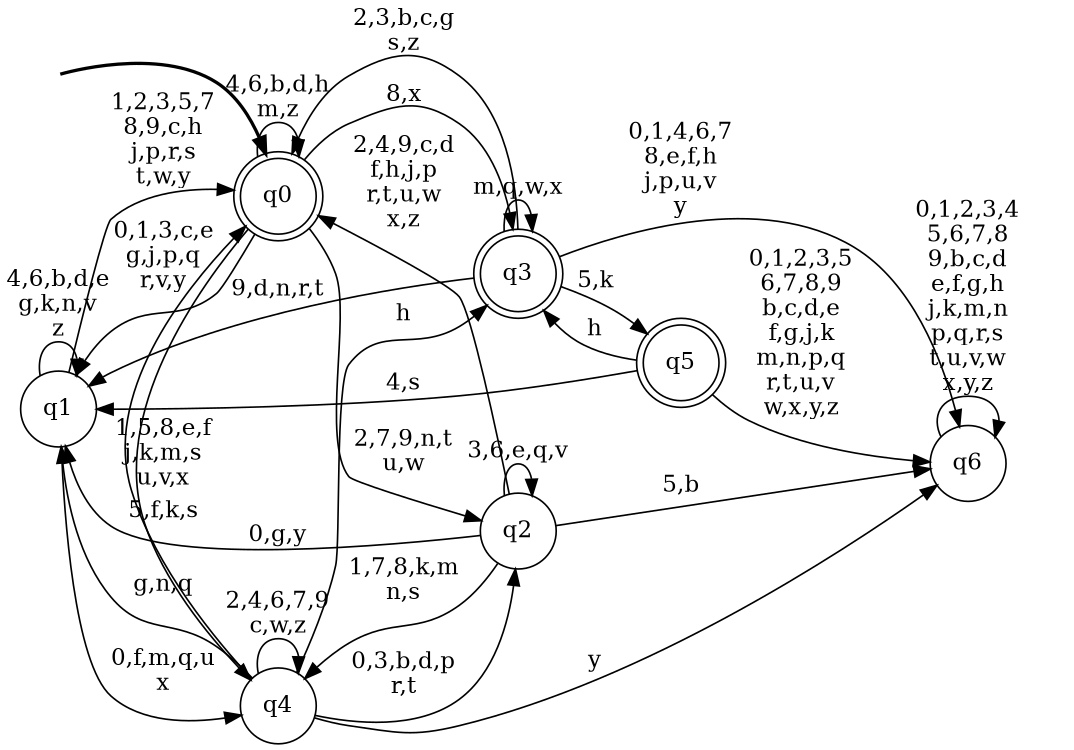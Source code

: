 digraph BlueStar {
__start0 [style = invis, shape = none, label = "", width = 0, height = 0];

rankdir=LR;
size="8,5";

s0 [style="rounded,filled", color="black", fillcolor="white" shape="doublecircle", label="q0"];
s1 [style="filled", color="black", fillcolor="white" shape="circle", label="q1"];
s2 [style="filled", color="black", fillcolor="white" shape="circle", label="q2"];
s3 [style="rounded,filled", color="black", fillcolor="white" shape="doublecircle", label="q3"];
s4 [style="filled", color="black", fillcolor="white" shape="circle", label="q4"];
s5 [style="rounded,filled", color="black", fillcolor="white" shape="doublecircle", label="q5"];
s6 [style="filled", color="black", fillcolor="white" shape="circle", label="q6"];
subgraph cluster_main { 
	graph [pad=".75", ranksep="0.15", nodesep="0.15"];
	 style=invis; 
	__start0 -> s0 [penwidth=2];
}
s0 -> s0 [label="4,6,b,d,h\nm,z"];
s0 -> s1 [label="0,1,3,c,e\ng,j,p,q\nr,v,y"];
s0 -> s2 [label="2,7,9,n,t\nu,w"];
s0 -> s3 [label="8,x"];
s0 -> s4 [label="5,f,k,s"];
s1 -> s0 [label="1,2,3,5,7\n8,9,c,h\nj,p,r,s\nt,w,y"];
s1 -> s1 [label="4,6,b,d,e\ng,k,n,v\nz"];
s1 -> s4 [label="0,f,m,q,u\nx"];
s2 -> s0 [label="2,4,9,c,d\nf,h,j,p\nr,t,u,w\nx,z"];
s2 -> s1 [label="0,g,y"];
s2 -> s2 [label="3,6,e,q,v"];
s2 -> s4 [label="1,7,8,k,m\nn,s"];
s2 -> s6 [label="5,b"];
s3 -> s0 [label="2,3,b,c,g\ns,z"];
s3 -> s1 [label="9,d,n,r,t"];
s3 -> s3 [label="m,q,w,x"];
s3 -> s5 [label="5,k"];
s3 -> s6 [label="0,1,4,6,7\n8,e,f,h\nj,p,u,v\ny"];
s4 -> s0 [label="1,5,8,e,f\nj,k,m,s\nu,v,x"];
s4 -> s1 [label="g,n,q"];
s4 -> s2 [label="0,3,b,d,p\nr,t"];
s4 -> s3 [label="h"];
s4 -> s4 [label="2,4,6,7,9\nc,w,z"];
s4 -> s6 [label="y"];
s5 -> s1 [label="4,s"];
s5 -> s3 [label="h"];
s5 -> s6 [label="0,1,2,3,5\n6,7,8,9\nb,c,d,e\nf,g,j,k\nm,n,p,q\nr,t,u,v\nw,x,y,z"];
s6 -> s6 [label="0,1,2,3,4\n5,6,7,8\n9,b,c,d\ne,f,g,h\nj,k,m,n\np,q,r,s\nt,u,v,w\nx,y,z"];

}